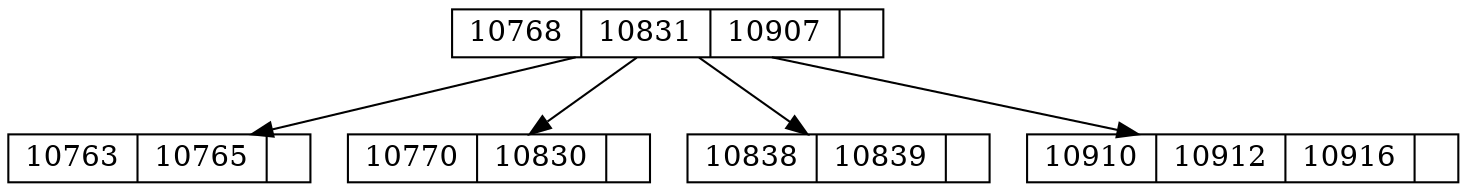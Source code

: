 digraph G {
 node [shape = record,height=.1];10768->10763;
10768->10770;
10768->10838;
10768->10910;
10768[label = "<f0>10768|<f1>10831|<f2>10907|"];
10763[label = "<f0>10763|<f1>10765|"];
10770[label = "<f0>10770|<f1>10830|"];
10838[label = "<f0>10838|<f1>10839|"];
10910[label = "<f0>10910|<f1>10912|<f2>10916|"];
}
